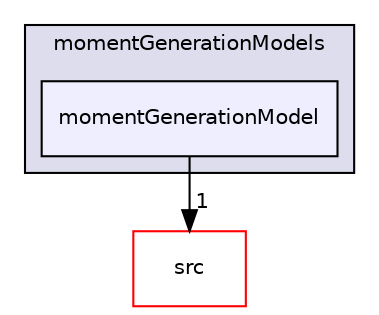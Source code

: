 digraph "momentGenerationModel" {
  bgcolor=transparent;
  compound=true
  node [ fontsize="10", fontname="Helvetica"];
  edge [ labelfontsize="10", labelfontname="Helvetica"];
  subgraph clusterdir_538b51c5cb33798fc1532c9c9bb5db7b {
    graph [ bgcolor="#ddddee", pencolor="black", label="momentGenerationModels" fontname="Helvetica", fontsize="10", URL="dir_538b51c5cb33798fc1532c9c9bb5db7b.html"]
  dir_c522a2727a33630ac0f643330a5dc48c [shape=box, label="momentGenerationModel", style="filled", fillcolor="#eeeeff", pencolor="black", URL="dir_c522a2727a33630ac0f643330a5dc48c.html"];
  }
  dir_68267d1309a1af8e8297ef4c3efbcdba [shape=box label="src" color="red" URL="dir_68267d1309a1af8e8297ef4c3efbcdba.html"];
  dir_c522a2727a33630ac0f643330a5dc48c->dir_68267d1309a1af8e8297ef4c3efbcdba [headlabel="1", labeldistance=1.5 headhref="dir_000238_000000.html"];
}

